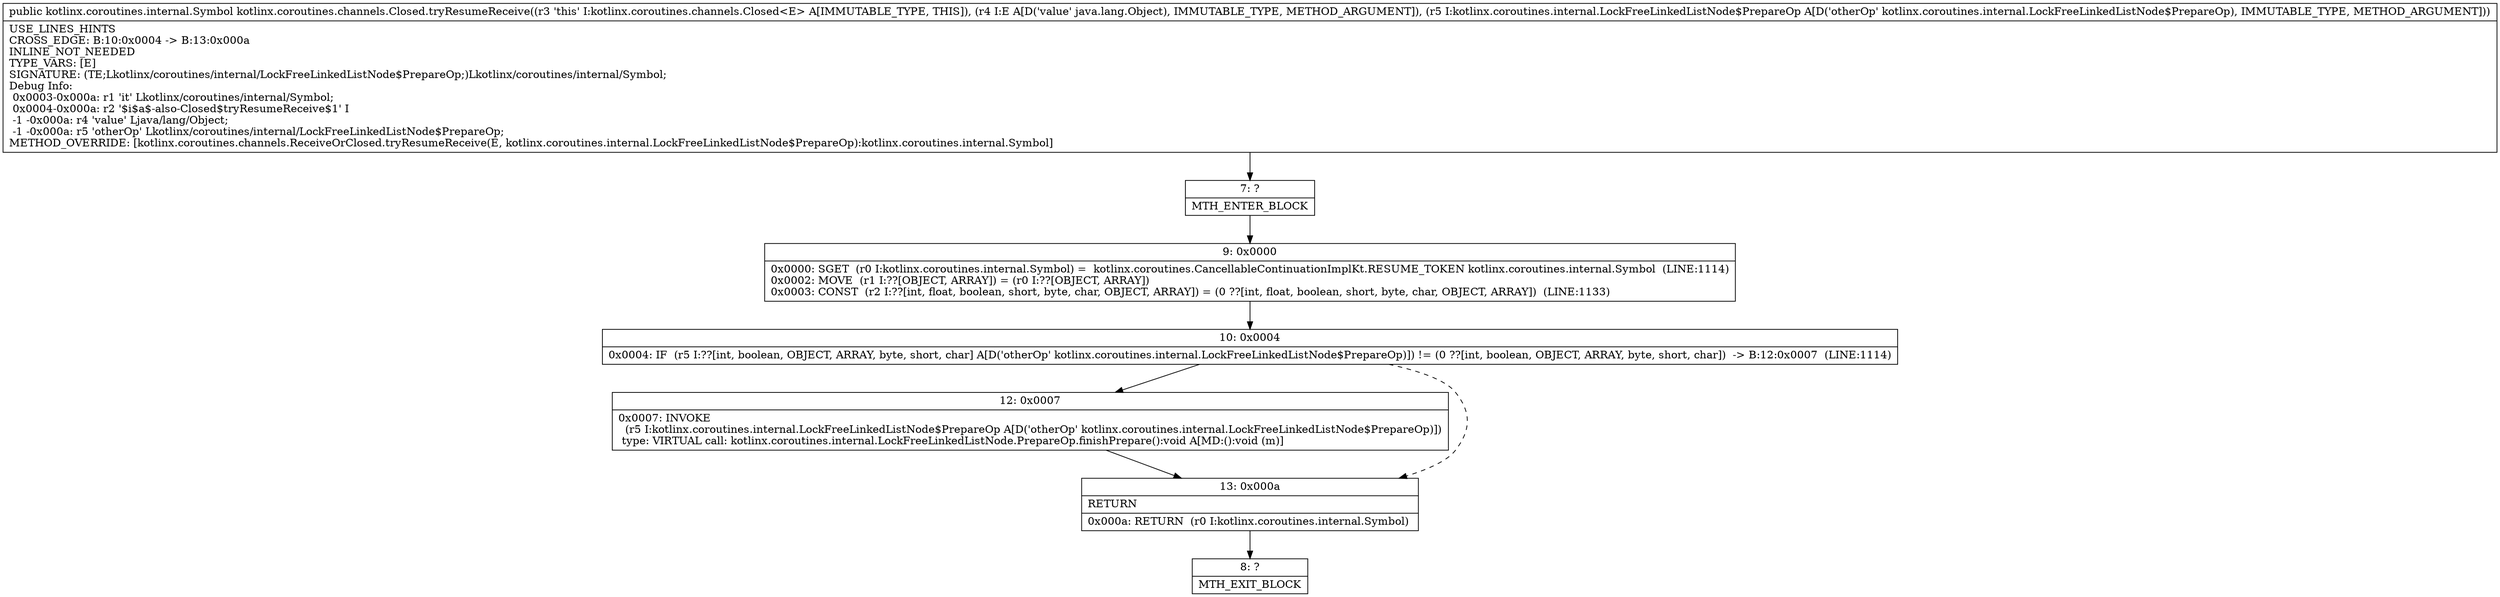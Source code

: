 digraph "CFG forkotlinx.coroutines.channels.Closed.tryResumeReceive(Ljava\/lang\/Object;Lkotlinx\/coroutines\/internal\/LockFreeLinkedListNode$PrepareOp;)Lkotlinx\/coroutines\/internal\/Symbol;" {
Node_7 [shape=record,label="{7\:\ ?|MTH_ENTER_BLOCK\l}"];
Node_9 [shape=record,label="{9\:\ 0x0000|0x0000: SGET  (r0 I:kotlinx.coroutines.internal.Symbol) =  kotlinx.coroutines.CancellableContinuationImplKt.RESUME_TOKEN kotlinx.coroutines.internal.Symbol  (LINE:1114)\l0x0002: MOVE  (r1 I:??[OBJECT, ARRAY]) = (r0 I:??[OBJECT, ARRAY]) \l0x0003: CONST  (r2 I:??[int, float, boolean, short, byte, char, OBJECT, ARRAY]) = (0 ??[int, float, boolean, short, byte, char, OBJECT, ARRAY])  (LINE:1133)\l}"];
Node_10 [shape=record,label="{10\:\ 0x0004|0x0004: IF  (r5 I:??[int, boolean, OBJECT, ARRAY, byte, short, char] A[D('otherOp' kotlinx.coroutines.internal.LockFreeLinkedListNode$PrepareOp)]) != (0 ??[int, boolean, OBJECT, ARRAY, byte, short, char])  \-\> B:12:0x0007  (LINE:1114)\l}"];
Node_12 [shape=record,label="{12\:\ 0x0007|0x0007: INVOKE  \l  (r5 I:kotlinx.coroutines.internal.LockFreeLinkedListNode$PrepareOp A[D('otherOp' kotlinx.coroutines.internal.LockFreeLinkedListNode$PrepareOp)])\l type: VIRTUAL call: kotlinx.coroutines.internal.LockFreeLinkedListNode.PrepareOp.finishPrepare():void A[MD:():void (m)]\l}"];
Node_13 [shape=record,label="{13\:\ 0x000a|RETURN\l|0x000a: RETURN  (r0 I:kotlinx.coroutines.internal.Symbol) \l}"];
Node_8 [shape=record,label="{8\:\ ?|MTH_EXIT_BLOCK\l}"];
MethodNode[shape=record,label="{public kotlinx.coroutines.internal.Symbol kotlinx.coroutines.channels.Closed.tryResumeReceive((r3 'this' I:kotlinx.coroutines.channels.Closed\<E\> A[IMMUTABLE_TYPE, THIS]), (r4 I:E A[D('value' java.lang.Object), IMMUTABLE_TYPE, METHOD_ARGUMENT]), (r5 I:kotlinx.coroutines.internal.LockFreeLinkedListNode$PrepareOp A[D('otherOp' kotlinx.coroutines.internal.LockFreeLinkedListNode$PrepareOp), IMMUTABLE_TYPE, METHOD_ARGUMENT]))  | USE_LINES_HINTS\lCROSS_EDGE: B:10:0x0004 \-\> B:13:0x000a\lINLINE_NOT_NEEDED\lTYPE_VARS: [E]\lSIGNATURE: (TE;Lkotlinx\/coroutines\/internal\/LockFreeLinkedListNode$PrepareOp;)Lkotlinx\/coroutines\/internal\/Symbol;\lDebug Info:\l  0x0003\-0x000a: r1 'it' Lkotlinx\/coroutines\/internal\/Symbol;\l  0x0004\-0x000a: r2 '$i$a$\-also\-Closed$tryResumeReceive$1' I\l  \-1 \-0x000a: r4 'value' Ljava\/lang\/Object;\l  \-1 \-0x000a: r5 'otherOp' Lkotlinx\/coroutines\/internal\/LockFreeLinkedListNode$PrepareOp;\lMETHOD_OVERRIDE: [kotlinx.coroutines.channels.ReceiveOrClosed.tryResumeReceive(E, kotlinx.coroutines.internal.LockFreeLinkedListNode$PrepareOp):kotlinx.coroutines.internal.Symbol]\l}"];
MethodNode -> Node_7;Node_7 -> Node_9;
Node_9 -> Node_10;
Node_10 -> Node_12;
Node_10 -> Node_13[style=dashed];
Node_12 -> Node_13;
Node_13 -> Node_8;
}

